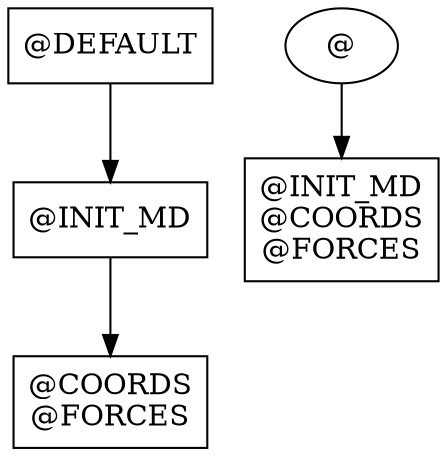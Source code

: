 // Node Report
digraph {
	"@DEFAULT" [label="@DEFAULT" margin=0.1 shape=box]
	"@INIT_MD" [label="@INIT_MD" margin=0.1 shape=box]
	"@INIT_MD_" [label="@COORDS
@FORCES" margin=0.1 shape=box]
	"@_" [label="@INIT_MD
@COORDS
@FORCES" margin=0.1 shape=box]
	"@DEFAULT" -> "@INIT_MD"
	"@" -> "@_"
	"@INIT_MD" -> "@INIT_MD_"
}
